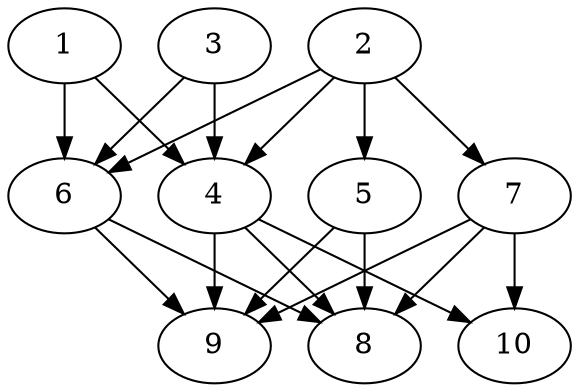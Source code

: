// DAG automatically generated by daggen at Thu Oct  3 13:58:04 2019
// ./daggen --dot -n 10 --ccr 0.3 --fat 0.7 --regular 0.5 --density 0.9 --mindata 5242880 --maxdata 52428800 
digraph G {
  1 [size="129010347", alpha="0.03", expect_size="38703104"] 
  1 -> 4 [size ="38703104"]
  1 -> 6 [size ="38703104"]
  2 [size="111858347", alpha="0.11", expect_size="33557504"] 
  2 -> 4 [size ="33557504"]
  2 -> 5 [size ="33557504"]
  2 -> 6 [size ="33557504"]
  2 -> 7 [size ="33557504"]
  3 [size="98041173", alpha="0.08", expect_size="29412352"] 
  3 -> 4 [size ="29412352"]
  3 -> 6 [size ="29412352"]
  4 [size="152832000", alpha="0.17", expect_size="45849600"] 
  4 -> 8 [size ="45849600"]
  4 -> 9 [size ="45849600"]
  4 -> 10 [size ="45849600"]
  5 [size="136529920", alpha="0.06", expect_size="40958976"] 
  5 -> 8 [size ="40958976"]
  5 -> 9 [size ="40958976"]
  6 [size="20800853", alpha="0.10", expect_size="6240256"] 
  6 -> 8 [size ="6240256"]
  6 -> 9 [size ="6240256"]
  7 [size="54507520", alpha="0.18", expect_size="16352256"] 
  7 -> 8 [size ="16352256"]
  7 -> 9 [size ="16352256"]
  7 -> 10 [size ="16352256"]
  8 [size="102010880", alpha="0.03", expect_size="30603264"] 
  9 [size="173755733", alpha="0.10", expect_size="52126720"] 
  10 [size="83886080", alpha="0.20", expect_size="25165824"] 
}
